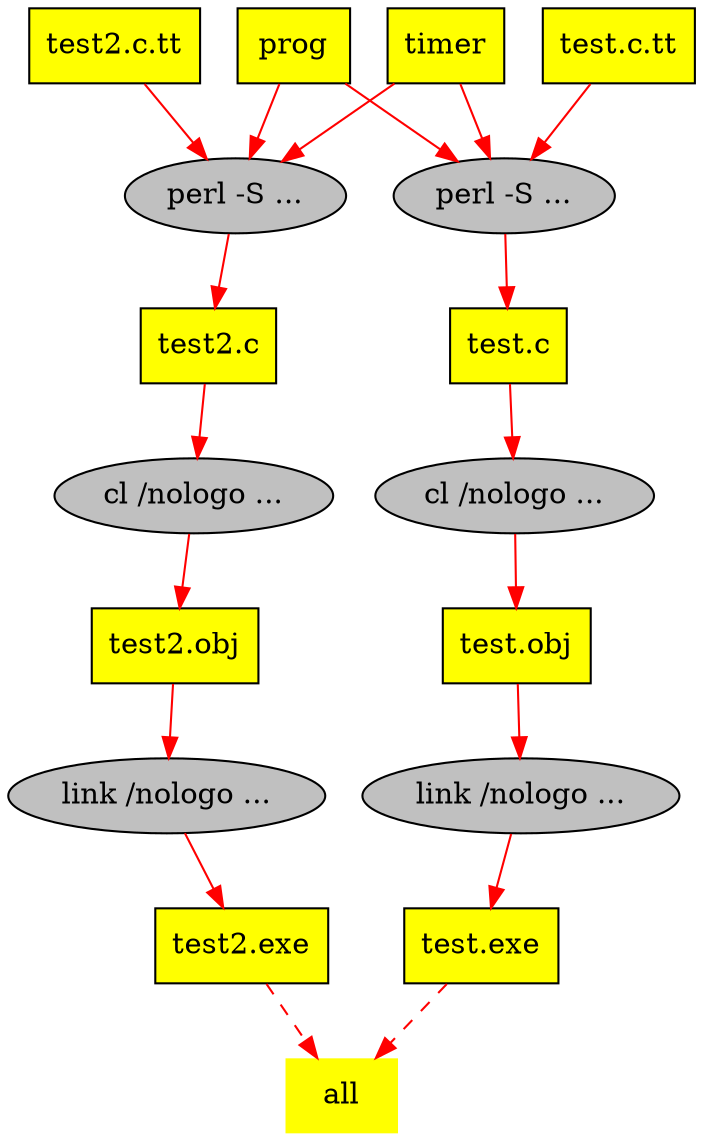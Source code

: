 digraph test {
	graph [ratio=auto];
	node [label="\N", fillcolor=yellow, shape=box, style=filled];
	edge [color=red];
	all [label=all, shape=plaintext, color=red];
	node1 [label="test2.exe"];
	node2 [label="link /nologo ...", fillcolor=gray, shape=ellipse];
	node3 [label="test2.obj"];
	node4 [label="cl /nologo ...", fillcolor=gray, shape=ellipse];
	node5 [label="test2.c"];
	node6 [label="perl -S ...", fillcolor=gray, shape=ellipse];
	node7 [label="test2.c.tt"];
	prog [label=prog];
	timer [label=timer];
	node8 [label="test.exe"];
	node9 [label="link /nologo ...", fillcolor=gray, shape=ellipse];
	node10 [label="test.obj"];
	node11 [label="cl /nologo ...", fillcolor=gray, shape=ellipse];
	node12 [label="test.c"];
	node13 [label="perl -S ...", fillcolor=gray, shape=ellipse];
	node14 [label="test.c.tt"];
	node2 -> node1;
	node4 -> node3;
	node6 -> node5;
	node9 -> node8;
	node11 -> node10;
	node13 -> node12;
	prog -> node6;
	prog -> node13;
	node12 -> node11;
	node14 -> node13;
	node8 -> all [style=dashed];
	node10 -> node9;
	node5 -> node4;
	node7 -> node6;
	node1 -> all [style=dashed];
	node3 -> node2;
	timer -> node6;
	timer -> node13;
}
